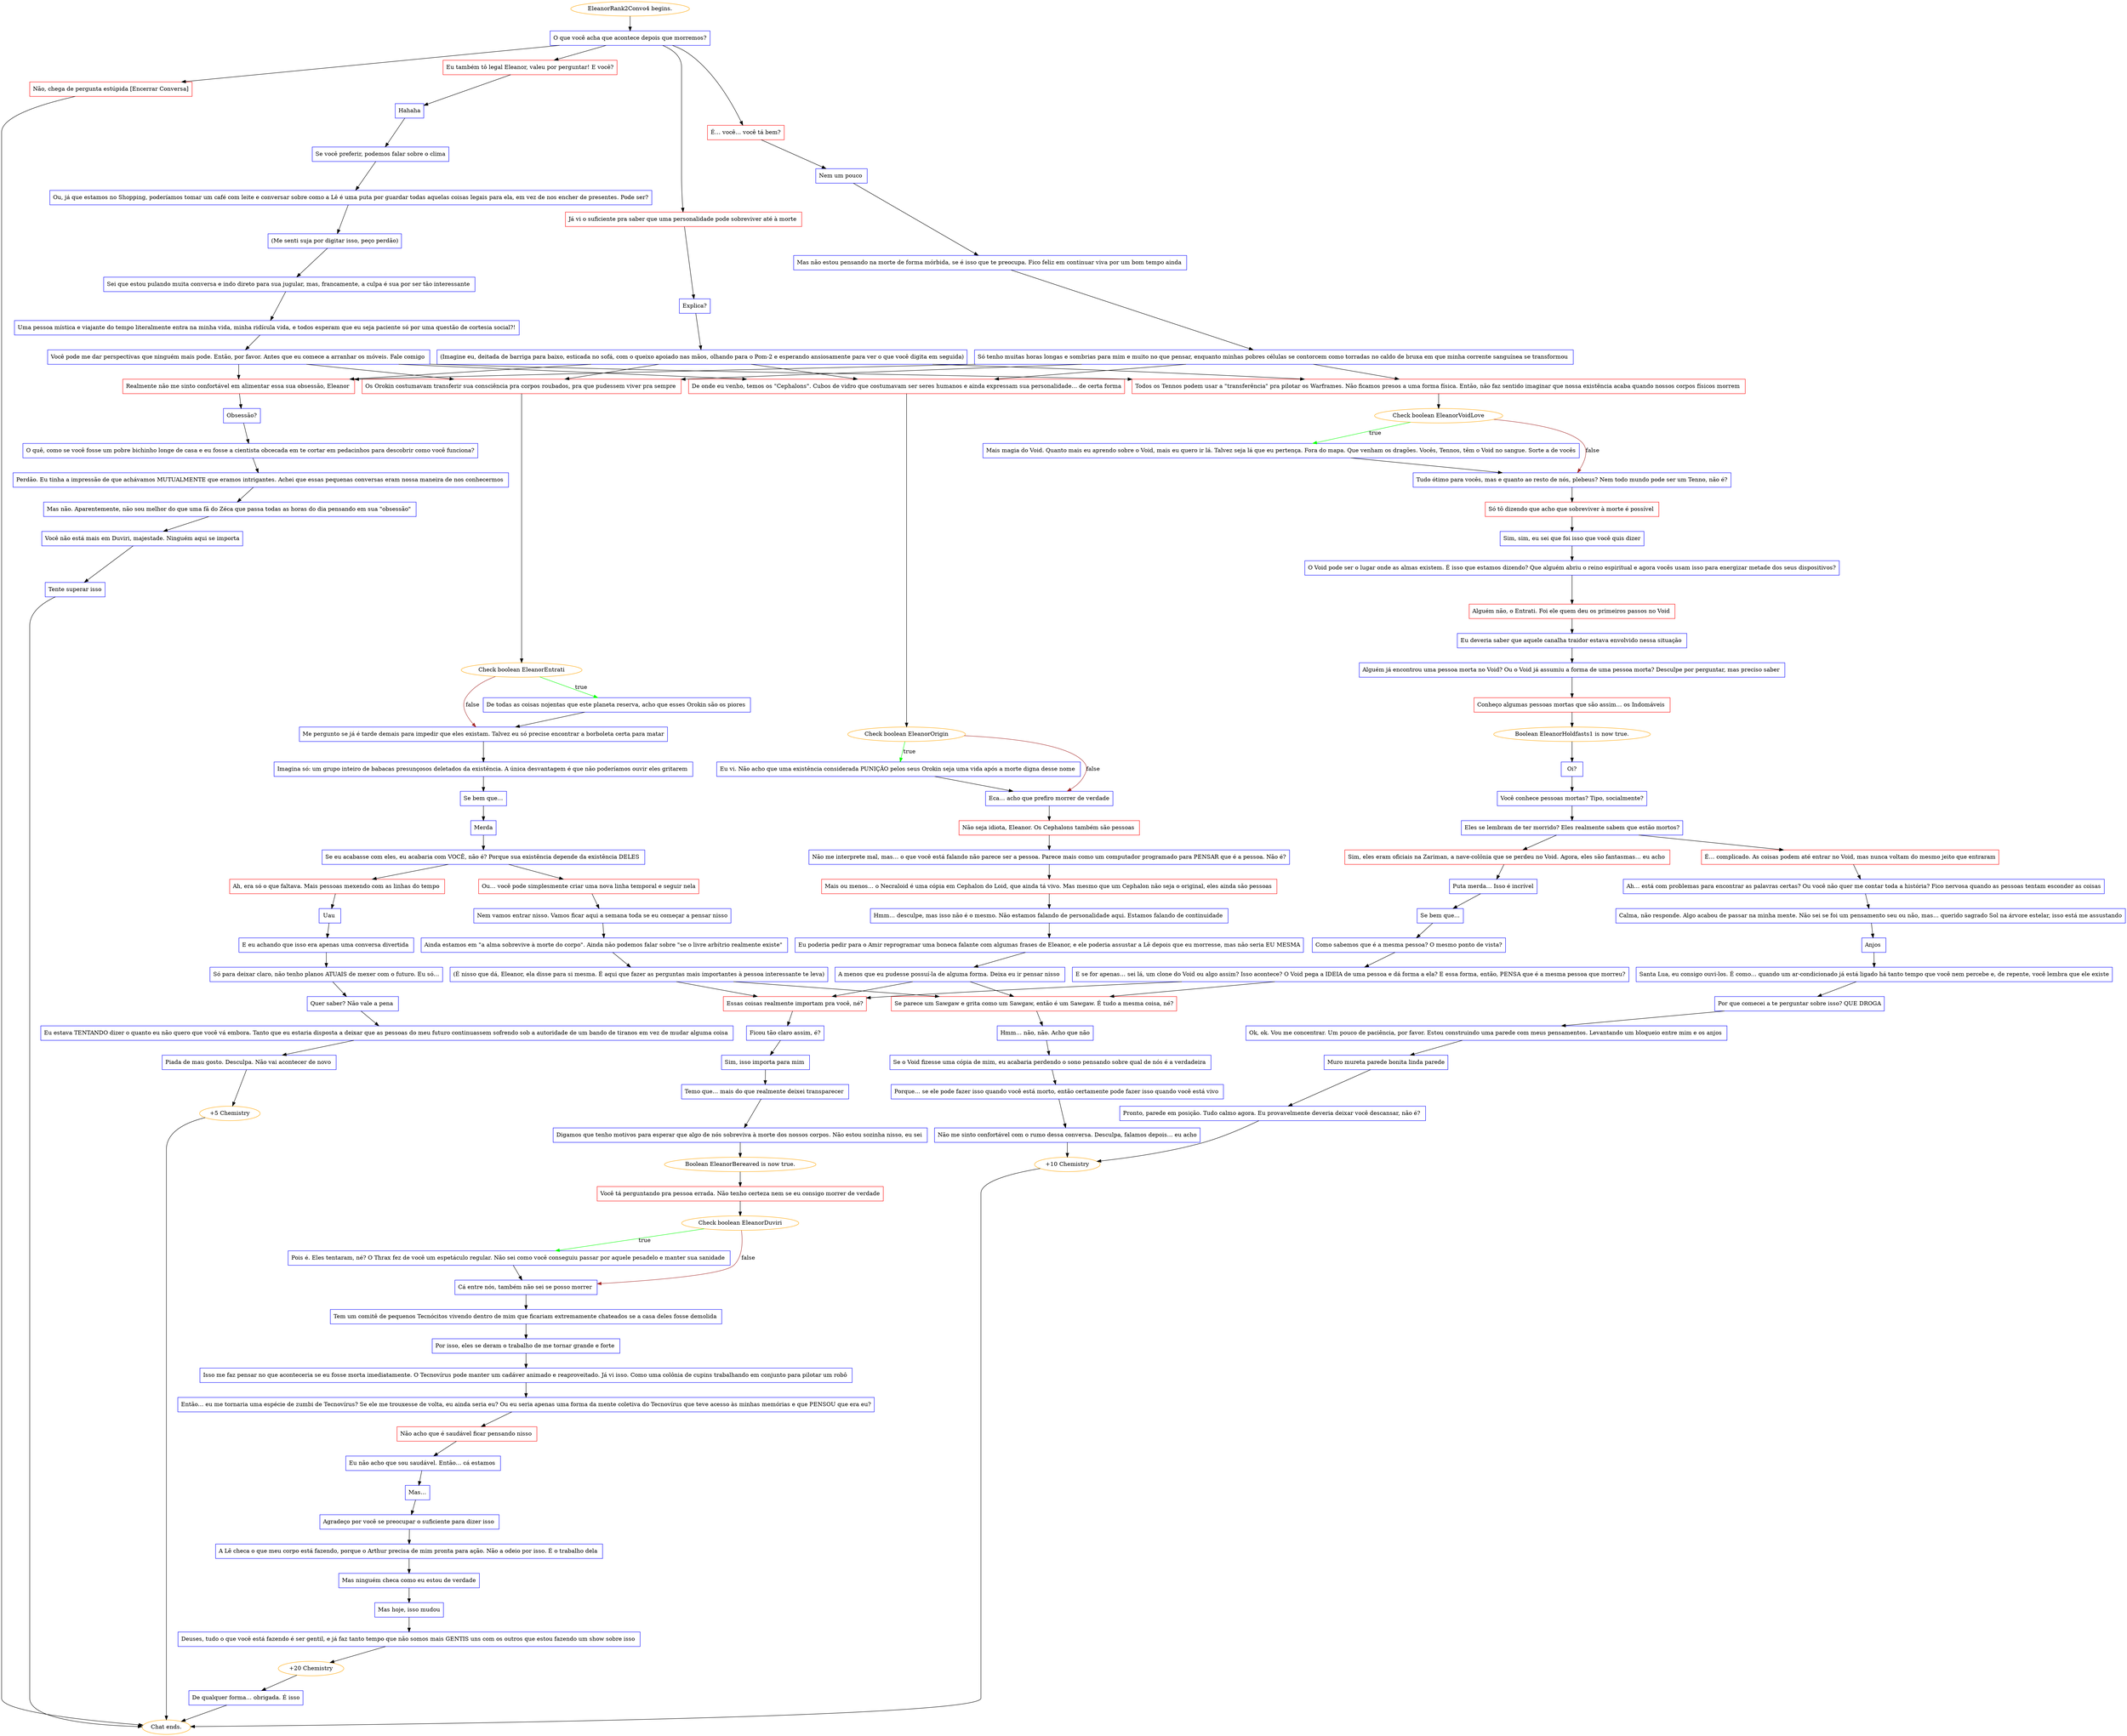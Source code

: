digraph {
	"EleanorRank2Convo4 begins." [color=orange];
		"EleanorRank2Convo4 begins." -> j2182339781;
	j2182339781 [label="O que você acha que acontece depois que morremos?",shape=box,color=blue];
		j2182339781 -> j4244129753;
		j2182339781 -> j2554413939;
		j2182339781 -> j3007684449;
		j2182339781 -> j3688601491;
	j4244129753 [label="Eu também tô legal Eleanor, valeu por perguntar! E você?",shape=box,color=red];
		j4244129753 -> j1724134132;
	j2554413939 [label="É… você… você tá bem?",shape=box,color=red];
		j2554413939 -> j2289925579;
	j3007684449 [label="Já vi o suficiente pra saber que uma personalidade pode sobreviver até à morte ",shape=box,color=red];
		j3007684449 -> j593468297;
	j3688601491 [label="Não, chega de pergunta estúpida [Encerrar Conversa]",shape=box,color=red];
		j3688601491 -> "Chat ends.";
	j1724134132 [label="Hahaha",shape=box,color=blue];
		j1724134132 -> j203156877;
	j2289925579 [label="Nem um pouco ",shape=box,color=blue];
		j2289925579 -> j3471560597;
	j593468297 [label="Explica?",shape=box,color=blue];
		j593468297 -> j2561664635;
	"Chat ends." [color=orange];
	j203156877 [label="Se você preferir, podemos falar sobre o clima",shape=box,color=blue];
		j203156877 -> j4072628161;
	j3471560597 [label="Mas não estou pensando na morte de forma mórbida, se é isso que te preocupa. Fico feliz em continuar viva por um bom tempo ainda ",shape=box,color=blue];
		j3471560597 -> j929621393;
	j2561664635 [label="(Imagine eu, deitada de barriga para baixo, esticada no sofá, com o queixo apoiado nas mãos, olhando para o Pom-2 e esperando ansiosamente para ver o que você digita em seguida)",shape=box,color=blue];
		j2561664635 -> j1629948597;
		j2561664635 -> j1337519567;
		j2561664635 -> j4163358623;
		j2561664635 -> j4123077012;
	j4072628161 [label="Ou, já que estamos no Shopping, poderíamos tomar um café com leite e conversar sobre como a Lê é uma puta por guardar todas aquelas coisas legais para ela, em vez de nos encher de presentes. Pode ser?",shape=box,color=blue];
		j4072628161 -> j3588768982;
	j929621393 [label="Só tenho muitas horas longas e sombrias para mim e muito no que pensar, enquanto minhas pobres células se contorcem como torradas no caldo de bruxa em que minha corrente sanguínea se transformou ",shape=box,color=blue];
		j929621393 -> j1629948597;
		j929621393 -> j1337519567;
		j929621393 -> j4163358623;
		j929621393 -> j4123077012;
	j1629948597 [label="De onde eu venho, temos os \"Cephalons\". Cubos de vidro que costumavam ser seres humanos e ainda expressam sua personalidade… de certa forma",shape=box,color=red];
		j1629948597 -> j1343304143;
	j1337519567 [label="Os Orokin costumavam transferir sua consciência pra corpos roubados, pra que pudessem viver pra sempre ",shape=box,color=red];
		j1337519567 -> j3627759057;
	j4163358623 [label="Todos os Tennos podem usar a \"transferência\" pra pilotar os Warframes. Não ficamos presos a uma forma física. Então, não faz sentido imaginar que nossa existência acaba quando nossos corpos físicos morrem ",shape=box,color=red];
		j4163358623 -> j3467238656;
	j4123077012 [label="Realmente não me sinto confortável em alimentar essa sua obsessão, Eleanor ",shape=box,color=red];
		j4123077012 -> j2351845067;
	j3588768982 [label="(Me senti suja por digitar isso, peço perdão)",shape=box,color=blue];
		j3588768982 -> j1549639590;
	j1343304143 [label="Check boolean EleanorOrigin",color=orange];
		j1343304143 -> j3428158347 [label=true,color=green];
		j1343304143 -> j1567594934 [label=false,color=brown];
	j3627759057 [label="Check boolean EleanorEntrati",color=orange];
		j3627759057 -> j1005785574 [label=true,color=green];
		j3627759057 -> j1552181473 [label=false,color=brown];
	j3467238656 [label="Check boolean EleanorVoidLove",color=orange];
		j3467238656 -> j1338232929 [label=true,color=green];
		j3467238656 -> j3266124235 [label=false,color=brown];
	j2351845067 [label="Obsessão?",shape=box,color=blue];
		j2351845067 -> j1956793977;
	j1549639590 [label="Sei que estou pulando muita conversa e indo direto para sua jugular, mas, francamente, a culpa é sua por ser tão interessante ",shape=box,color=blue];
		j1549639590 -> j3380347141;
	j3428158347 [label="Eu vi. Não acho que uma existência considerada PUNIÇÃO pelos seus Orokin seja uma vida após a morte digna desse nome ",shape=box,color=blue];
		j3428158347 -> j1567594934;
	j1567594934 [label="Eca… acho que prefiro morrer de verdade",shape=box,color=blue];
		j1567594934 -> j1321789562;
	j1005785574 [label="De todas as coisas nojentas que este planeta reserva, acho que esses Orokin são os piores ",shape=box,color=blue];
		j1005785574 -> j1552181473;
	j1552181473 [label="Me pergunto se já é tarde demais para impedir que eles existam. Talvez eu só precise encontrar a borboleta certa para matar",shape=box,color=blue];
		j1552181473 -> j1795099539;
	j1338232929 [label="Mais magia do Void. Quanto mais eu aprendo sobre o Void, mais eu quero ir lá. Talvez seja lá que eu pertença. Fora do mapa. Que venham os dragões. Vocês, Tennos, têm o Void no sangue. Sorte a de vocês",shape=box,color=blue];
		j1338232929 -> j3266124235;
	j3266124235 [label="Tudo ótimo para vocês, mas e quanto ao resto de nós, plebeus? Nem todo mundo pode ser um Tenno, não é?",shape=box,color=blue];
		j3266124235 -> j1762162875;
	j1956793977 [label="O quê, como se você fosse um pobre bichinho longe de casa e eu fosse a cientista obcecada em te cortar em pedacinhos para descobrir como você funciona?",shape=box,color=blue];
		j1956793977 -> j4069740102;
	j3380347141 [label="Uma pessoa mística e viajante do tempo literalmente entra na minha vida, minha ridícula vida, e todos esperam que eu seja paciente só por uma questão de cortesia social?!",shape=box,color=blue];
		j3380347141 -> j1330194921;
	j1321789562 [label="Não seja idiota, Eleanor. Os Cephalons também são pessoas ",shape=box,color=red];
		j1321789562 -> j3245755755;
	j1795099539 [label="Imagina só: um grupo inteiro de babacas presunçosos deletados da existência. A única desvantagem é que não poderíamos ouvir eles gritarem ",shape=box,color=blue];
		j1795099539 -> j2289634093;
	j1762162875 [label="Só tô dizendo que acho que sobreviver à morte é possível ",shape=box,color=red];
		j1762162875 -> j1895242875;
	j4069740102 [label="Perdão. Eu tinha a impressão de que achávamos MUTUALMENTE que eramos intrigantes. Achei que essas pequenas conversas eram nossa maneira de nos conhecermos ",shape=box,color=blue];
		j4069740102 -> j2320869088;
	j1330194921 [label="Você pode me dar perspectivas que ninguém mais pode. Então, por favor. Antes que eu comece a arranhar os móveis. Fale comigo ",shape=box,color=blue];
		j1330194921 -> j1629948597;
		j1330194921 -> j1337519567;
		j1330194921 -> j4163358623;
		j1330194921 -> j4123077012;
	j3245755755 [label="Não me interprete mal, mas… o que você está falando não parece ser a pessoa. Parece mais como um computador programado para PENSAR que é a pessoa. Não é?",shape=box,color=blue];
		j3245755755 -> j3737334051;
	j2289634093 [label="Se bem que…",shape=box,color=blue];
		j2289634093 -> j3197430030;
	j1895242875 [label="Sim, sim, eu sei que foi isso que você quis dizer",shape=box,color=blue];
		j1895242875 -> j913973034;
	j2320869088 [label="Mas não. Aparentemente, não sou melhor do que uma fã do Zéca que passa todas as horas do dia pensando em sua \"obsessão\" ",shape=box,color=blue];
		j2320869088 -> j2046402143;
	j3737334051 [label="Mais ou menos… o Necraloid é uma cópia em Cephalon do Loid, que ainda tá vivo. Mas mesmo que um Cephalon não seja o original, eles ainda são pessoas ",shape=box,color=red];
		j3737334051 -> j2788634963;
	j3197430030 [label="Merda",shape=box,color=blue];
		j3197430030 -> j542320880;
	j913973034 [label="O Void pode ser o lugar onde as almas existem. É isso que estamos dizendo? Que alguém abriu o reino espiritual e agora vocês usam isso para energizar metade dos seus dispositivos?",shape=box,color=blue];
		j913973034 -> j964773670;
	j2046402143 [label="Você não está mais em Duviri, majestade. Ninguém aqui se importa",shape=box,color=blue];
		j2046402143 -> j299571460;
	j2788634963 [label="Hmm… desculpe, mas isso não é o mesmo. Não estamos falando de personalidade aqui. Estamos falando de continuidade ",shape=box,color=blue];
		j2788634963 -> j4063625138;
	j542320880 [label="Se eu acabasse com eles, eu acabaria com VOCÊ, não é? Porque sua existência depende da existência DELES ",shape=box,color=blue];
		j542320880 -> j3893272752;
		j542320880 -> j486388332;
	j964773670 [label="Alguém não, o Entrati. Foi ele quem deu os primeiros passos no Void ",shape=box,color=red];
		j964773670 -> j3729804936;
	j299571460 [label="Tente superar isso",shape=box,color=blue];
		j299571460 -> "Chat ends.";
	j4063625138 [label="Eu poderia pedir para o Amir reprogramar uma boneca falante com algumas frases de Eleanor, e ele poderia assustar a Lê depois que eu morresse, mas não seria EU MESMA",shape=box,color=blue];
		j4063625138 -> j3695145558;
	j3893272752 [label="Ah, era só o que faltava. Mais pessoas mexendo com as linhas do tempo ",shape=box,color=red];
		j3893272752 -> j444963223;
	j486388332 [label="Ou… você pode simplesmente criar uma nova linha temporal e seguir nela",shape=box,color=red];
		j486388332 -> j2201642431;
	j3729804936 [label="Eu deveria saber que aquele canalha traidor estava envolvido nessa situação ",shape=box,color=blue];
		j3729804936 -> j1459502217;
	j3695145558 [label="A menos que eu pudesse possuí-la de alguma forma. Deixa eu ir pensar nisso ",shape=box,color=blue];
		j3695145558 -> j3090421116;
		j3695145558 -> j1877017342;
	j444963223 [label="Uau ",shape=box,color=blue];
		j444963223 -> j2350492448;
	j2201642431 [label="Nem vamos entrar nisso. Vamos ficar aqui a semana toda se eu começar a pensar nisso",shape=box,color=blue];
		j2201642431 -> j1288218666;
	j1459502217 [label="Alguém já encontrou uma pessoa morta no Void? Ou o Void já assumiu a forma de uma pessoa morta? Desculpe por perguntar, mas preciso saber ",shape=box,color=blue];
		j1459502217 -> j2649416439;
	j3090421116 [label="Se parece um Sawgaw e grita como um Sawgaw, então é um Sawgaw. É tudo a mesma coisa, né?",shape=box,color=red];
		j3090421116 -> j763059300;
	j1877017342 [label="Essas coisas realmente importam pra você, né?",shape=box,color=red];
		j1877017342 -> j3346480092;
	j2350492448 [label="E eu achando que isso era apenas uma conversa divertida ",shape=box,color=blue];
		j2350492448 -> j3218642279;
	j1288218666 [label="Ainda estamos em \"a alma sobrevive à morte do corpo\". Ainda não podemos falar sobre \"se o livre arbítrio realmente existe\" ",shape=box,color=blue];
		j1288218666 -> j1906095448;
	j2649416439 [label="Conheço algumas pessoas mortas que são assim… os Indomáveis ",shape=box,color=red];
		j2649416439 -> j2033546060;
	j763059300 [label="Hmm… não, não. Acho que não",shape=box,color=blue];
		j763059300 -> j2522417678;
	j3346480092 [label="Ficou tão claro assim, é?",shape=box,color=blue];
		j3346480092 -> j3195825204;
	j3218642279 [label="Só para deixar claro, não tenho planos ATUAIS de mexer com o futuro. Eu só…",shape=box,color=blue];
		j3218642279 -> j2536796997;
	j1906095448 [label="(É nisso que dá, Eleanor, ela disse para si mesma. É aqui que fazer as perguntas mais importantes à pessoa interessante te leva)",shape=box,color=blue];
		j1906095448 -> j3090421116;
		j1906095448 -> j1877017342;
	j2033546060 [label="Boolean EleanorHoldfasts1 is now true.",color=orange];
		j2033546060 -> j2964292981;
	j2522417678 [label="Se o Void fizesse uma cópia de mim, eu acabaria perdendo o sono pensando sobre qual de nós é a verdadeira ",shape=box,color=blue];
		j2522417678 -> j4249653333;
	j3195825204 [label="Sim, isso importa para mim ",shape=box,color=blue];
		j3195825204 -> j4042935660;
	j2536796997 [label="Quer saber? Não vale a pena ",shape=box,color=blue];
		j2536796997 -> j1633690894;
	j2964292981 [label="Oi?",shape=box,color=blue];
		j2964292981 -> j3145629463;
	j4249653333 [label="Porque… se ele pode fazer isso quando você está morto, então certamente pode fazer isso quando você está vivo ",shape=box,color=blue];
		j4249653333 -> j4250231804;
	j4042935660 [label="Temo que… mais do que realmente deixei transparecer ",shape=box,color=blue];
		j4042935660 -> j3854449917;
	j1633690894 [label="Eu estava TENTANDO dizer o quanto eu não quero que você vá embora. Tanto que eu estaria disposta a deixar que as pessoas do meu futuro continuassem sofrendo sob a autoridade de um bando de tiranos em vez de mudar alguma coisa ",shape=box,color=blue];
		j1633690894 -> j2377159960;
	j3145629463 [label="Você conhece pessoas mortas? Tipo, socialmente?",shape=box,color=blue];
		j3145629463 -> j2576988343;
	j4250231804 [label="Não me sinto confortável com o rumo dessa conversa. Desculpa, falamos depois… eu acho",shape=box,color=blue];
		j4250231804 -> j1933300832;
	j3854449917 [label="Digamos que tenho motivos para esperar que algo de nós sobreviva à morte dos nossos corpos. Não estou sozinha nisso, eu sei ",shape=box,color=blue];
		j3854449917 -> j1349967329;
	j2377159960 [label="Piada de mau gosto. Desculpa. Não vai acontecer de novo ",shape=box,color=blue];
		j2377159960 -> j4081414586;
	j2576988343 [label="Eles se lembram de ter morrido? Eles realmente sabem que estão mortos?",shape=box,color=blue];
		j2576988343 -> j3244147368;
		j2576988343 -> j3196038595;
	j1933300832 [label="+10 Chemistry",color=orange];
		j1933300832 -> "Chat ends.";
	j1349967329 [label="Boolean EleanorBereaved is now true.",color=orange];
		j1349967329 -> j3745341379;
	j4081414586 [label="+5 Chemistry",color=orange];
		j4081414586 -> "Chat ends.";
	j3244147368 [label="Sim, eles eram oficiais na Zariman, a nave-colônia que se perdeu no Void. Agora, eles são fantasmas… eu acho ",shape=box,color=red];
		j3244147368 -> j268415253;
	j3196038595 [label="É… complicado. As coisas podem até entrar no Void, mas nunca voltam do mesmo jeito que entraram",shape=box,color=red];
		j3196038595 -> j21307405;
	j3745341379 [label="Você tá perguntando pra pessoa errada. Não tenho certeza nem se eu consigo morrer de verdade",shape=box,color=red];
		j3745341379 -> j4031565703;
	j268415253 [label="Puta merda… Isso é incrível",shape=box,color=blue];
		j268415253 -> j1752307758;
	j21307405 [label="Ah… está com problemas para encontrar as palavras certas? Ou você não quer me contar toda a história? Fico nervosa quando as pessoas tentam esconder as coisas",shape=box,color=blue];
		j21307405 -> j2194505017;
	j4031565703 [label="Check boolean EleanorDuviri",color=orange];
		j4031565703 -> j1060648539 [label=true,color=green];
		j4031565703 -> j2007109923 [label=false,color=brown];
	j1752307758 [label="Se bem que…",shape=box,color=blue];
		j1752307758 -> j1885899894;
	j2194505017 [label="Calma, não responde. Algo acabou de passar na minha mente. Não sei se foi um pensamento seu ou não, mas… querido sagrado Sol na árvore estelar, isso está me assustando",shape=box,color=blue];
		j2194505017 -> j2240175004;
	j1060648539 [label="Pois é. Eles tentaram, né? O Thrax fez de você um espetáculo regular. Não sei como você conseguiu passar por aquele pesadelo e manter sua sanidade ",shape=box,color=blue];
		j1060648539 -> j2007109923;
	j2007109923 [label="Cá entre nós, também não sei se posso morrer ",shape=box,color=blue];
		j2007109923 -> j2581399529;
	j1885899894 [label="Como sabemos que é a mesma pessoa? O mesmo ponto de vista?",shape=box,color=blue];
		j1885899894 -> j3096365890;
	j2240175004 [label="Anjos ",shape=box,color=blue];
		j2240175004 -> j3545369677;
	j2581399529 [label="Tem um comitê de pequenos Tecnócitos vivendo dentro de mim que ficariam extremamente chateados se a casa deles fosse demolida ",shape=box,color=blue];
		j2581399529 -> j2553508019;
	j3096365890 [label="E se for apenas… sei lá, um clone do Void ou algo assim? Isso acontece? O Void pega a IDEIA de uma pessoa e dá forma a ela? E essa forma, então, PENSA que é a mesma pessoa que morreu?",shape=box,color=blue];
		j3096365890 -> j3090421116;
		j3096365890 -> j1877017342;
	j3545369677 [label="Santa Lua, eu consigo ouvi-los. É como… quando um ar-condicionado já está ligado há tanto tempo que você nem percebe e, de repente, você lembra que ele existe",shape=box,color=blue];
		j3545369677 -> j905752168;
	j2553508019 [label="Por isso, eles se deram o trabalho de me tornar grande e forte ",shape=box,color=blue];
		j2553508019 -> j2264037052;
	j905752168 [label="Por que comecei a te perguntar sobre isso? QUE DROGA",shape=box,color=blue];
		j905752168 -> j4287368046;
	j2264037052 [label="Isso me faz pensar no que aconteceria se eu fosse morta imediatamente. O Tecnovírus pode manter um cadáver animado e reaproveitado. Já vi isso. Como uma colônia de cupins trabalhando em conjunto para pilotar um robô ",shape=box,color=blue];
		j2264037052 -> j2380857734;
	j4287368046 [label="Ok, ok. Vou me concentrar. Um pouco de paciência, por favor. Estou construindo uma parede com meus pensamentos. Levantando um bloqueio entre mim e os anjos ",shape=box,color=blue];
		j4287368046 -> j2130219856;
	j2380857734 [label="Então… eu me tornaria uma espécie de zumbi de Tecnovírus? Se ele me trouxesse de volta, eu ainda seria eu? Ou eu seria apenas uma forma da mente coletiva do Tecnovírus que teve acesso às minhas memórias e que PENSOU que era eu?",shape=box,color=blue];
		j2380857734 -> j2227998006;
	j2130219856 [label="Muro mureta parede bonita linda parede",shape=box,color=blue];
		j2130219856 -> j1223401057;
	j2227998006 [label="Não acho que é saudável ficar pensando nisso ",shape=box,color=red];
		j2227998006 -> j1201388175;
	j1223401057 [label="Pronto, parede em posição. Tudo calmo agora. Eu provavelmente deveria deixar você descansar, não é? ",shape=box,color=blue];
		j1223401057 -> j1933300832;
	j1201388175 [label="Eu não acho que sou saudável. Então… cá estamos ",shape=box,color=blue];
		j1201388175 -> j490248497;
	j490248497 [label="Mas…",shape=box,color=blue];
		j490248497 -> j749663338;
	j749663338 [label="Agradeço por você se preocupar o suficiente para dizer isso ",shape=box,color=blue];
		j749663338 -> j4116099424;
	j4116099424 [label="A Lê checa o que meu corpo está fazendo, porque o Arthur precisa de mim pronta para ação. Não a odeio por isso. É o trabalho dela ",shape=box,color=blue];
		j4116099424 -> j2544505385;
	j2544505385 [label="Mas ninguém checa como eu estou de verdade",shape=box,color=blue];
		j2544505385 -> j1282958034;
	j1282958034 [label="Mas hoje, isso mudou",shape=box,color=blue];
		j1282958034 -> j4155959190;
	j4155959190 [label="Deuses, tudo o que você está fazendo é ser gentil, e já faz tanto tempo que não somos mais GENTIS uns com os outros que estou fazendo um show sobre isso ",shape=box,color=blue];
		j4155959190 -> j3134419677;
	j3134419677 [label="+20 Chemistry",color=orange];
		j3134419677 -> j92718109;
	j92718109 [label="De qualquer forma… obrigada. É isso",shape=box,color=blue];
		j92718109 -> "Chat ends.";
}